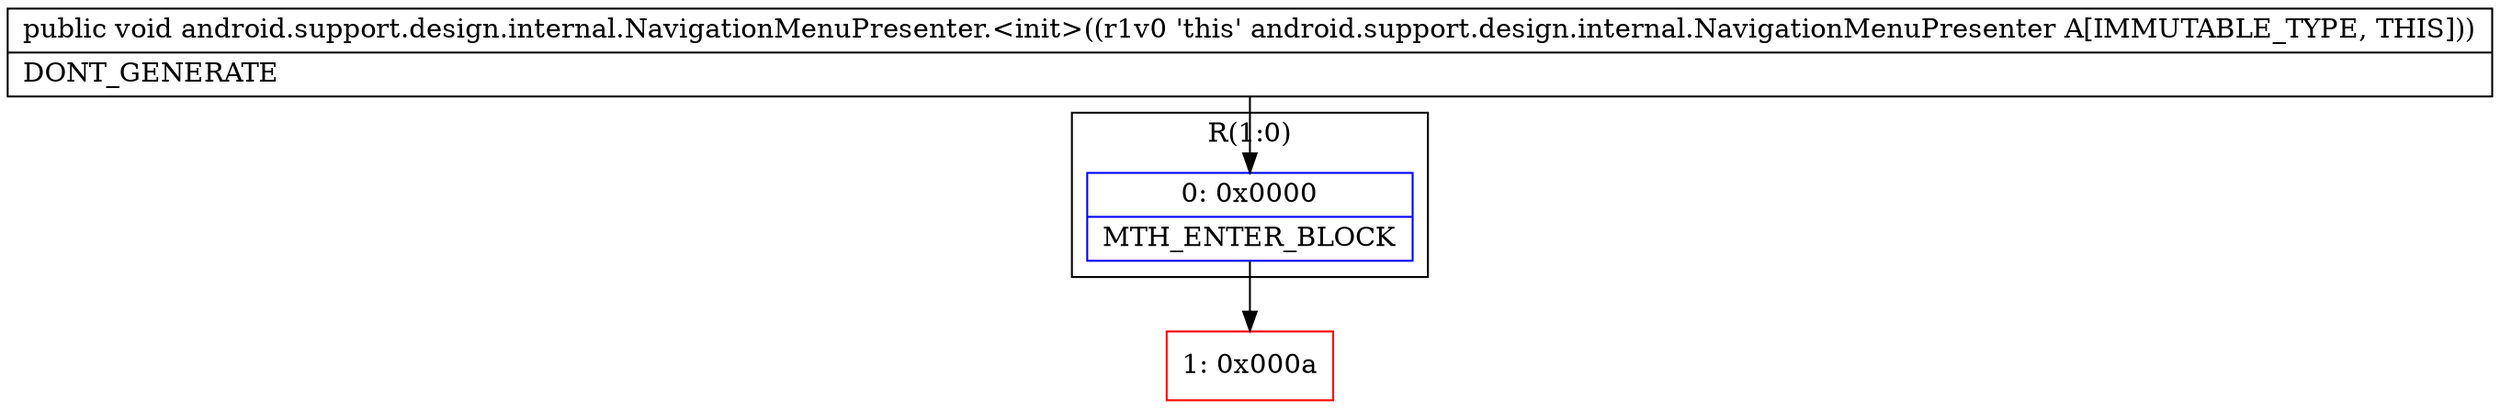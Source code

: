 digraph "CFG forandroid.support.design.internal.NavigationMenuPresenter.\<init\>()V" {
subgraph cluster_Region_1771247391 {
label = "R(1:0)";
node [shape=record,color=blue];
Node_0 [shape=record,label="{0\:\ 0x0000|MTH_ENTER_BLOCK\l}"];
}
Node_1 [shape=record,color=red,label="{1\:\ 0x000a}"];
MethodNode[shape=record,label="{public void android.support.design.internal.NavigationMenuPresenter.\<init\>((r1v0 'this' android.support.design.internal.NavigationMenuPresenter A[IMMUTABLE_TYPE, THIS]))  | DONT_GENERATE\l}"];
MethodNode -> Node_0;
Node_0 -> Node_1;
}

